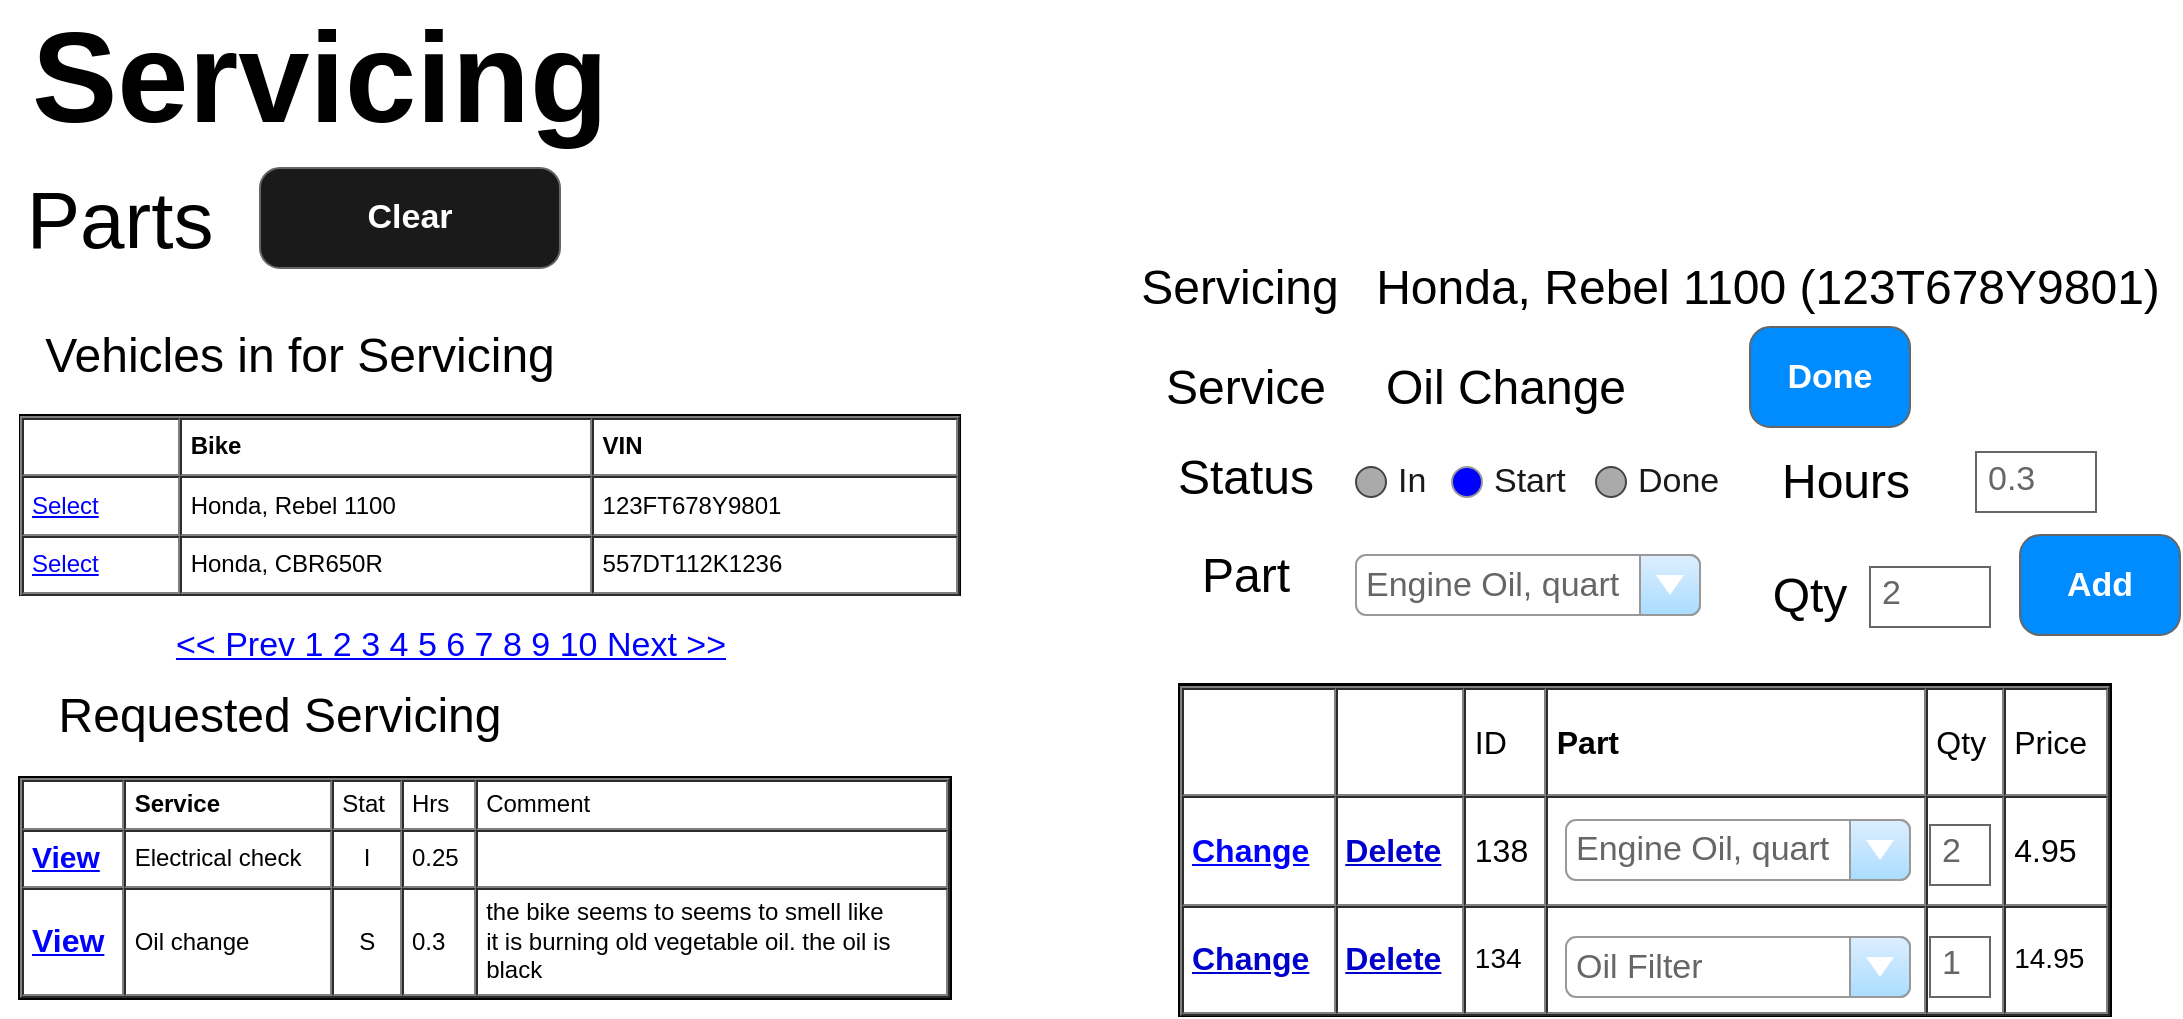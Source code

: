 <mxfile version="14.7.0" type="device"><diagram id="8QQOBJP8_sdLGPjlqtr3" name="Page-1"><mxGraphModel dx="1102" dy="535" grid="1" gridSize="10" guides="1" tooltips="1" connect="1" arrows="1" fold="1" page="1" pageScale="1" pageWidth="1100" pageHeight="850" math="0" shadow="0"><root><mxCell id="0"/><mxCell id="1" parent="0"/><mxCell id="VRTDoa-nNHerOPs8tOf3-1" value="&lt;b&gt;&lt;font style=&quot;font-size: 64px&quot;&gt;Servicing&lt;/font&gt;&lt;/b&gt;" style="text;html=1;strokeColor=none;fillColor=none;align=center;verticalAlign=middle;whiteSpace=wrap;rounded=0;" parent="1" vertex="1"><mxGeometry x="160" y="40" width="40" height="20" as="geometry"/></mxCell><mxCell id="VRTDoa-nNHerOPs8tOf3-2" value="Parts" style="text;html=1;strokeColor=none;fillColor=none;align=center;verticalAlign=middle;whiteSpace=wrap;rounded=0;fontSize=40;" parent="1" vertex="1"><mxGeometry x="60" y="110" width="40" height="20" as="geometry"/></mxCell><mxCell id="VRTDoa-nNHerOPs8tOf3-3" value="Clear" style="strokeWidth=1;shadow=0;dashed=0;align=center;html=1;shape=mxgraph.mockup.buttons.button;strokeColor=#666666;fontColor=#ffffff;mainText=;buttonStyle=round;fontSize=17;fontStyle=1;whiteSpace=wrap;fillColor=#1A1A1A;" parent="1" vertex="1"><mxGeometry x="150" y="95" width="150" height="50" as="geometry"/></mxCell><mxCell id="VRTDoa-nNHerOPs8tOf3-10" value="&lt;table cellpadding=&quot;4&quot; cellspacing=&quot;0&quot; border=&quot;1&quot; style=&quot;font-size: 1em ; width: 100% ; height: 100%&quot;&gt;&lt;tbody&gt;&lt;tr&gt;&lt;th&gt;&lt;br&gt;&lt;/th&gt;&lt;th&gt;Bike&lt;/th&gt;&lt;td&gt;&lt;b&gt;VIN&lt;/b&gt;&lt;/td&gt;&lt;/tr&gt;&lt;tr&gt;&lt;td&gt;&lt;font color=&quot;#0000ff&quot;&gt;&lt;u&gt;Select&lt;/u&gt;&lt;/font&gt;&lt;/td&gt;&lt;td&gt;Honda, Rebel 1100&lt;/td&gt;&lt;td&gt;123FT678Y9801&lt;/td&gt;&lt;/tr&gt;&lt;tr&gt;&lt;td&gt;&lt;u style=&quot;color: rgb(0 , 0 , 255)&quot;&gt;Select&lt;/u&gt;&lt;br&gt;&lt;/td&gt;&lt;td&gt;Honda, CBR650R&lt;/td&gt;&lt;td&gt;557DT112K1236&lt;/td&gt;&lt;/tr&gt;&lt;/tbody&gt;&lt;/table&gt; " style="verticalAlign=top;align=left;overflow=fill;fontSize=12;fontFamily=Helvetica;html=1" parent="1" vertex="1"><mxGeometry x="30" y="218.5" width="470" height="90" as="geometry"/></mxCell><mxCell id="VRTDoa-nNHerOPs8tOf3-11" value="&lt;&lt; Prev 1 2 3 4 5 6 7 8 9 10 Next &gt;&gt;" style="strokeWidth=1;shadow=0;dashed=0;align=center;html=1;shape=mxgraph.mockup.navigation.pagination;linkText=;fontSize=17;fontColor=#0000ff;fontStyle=4;" parent="1" vertex="1"><mxGeometry x="70" y="318.5" width="350" height="30" as="geometry"/></mxCell><mxCell id="VRTDoa-nNHerOPs8tOf3-23" value="&lt;span style=&quot;font-size: 24px&quot;&gt;Service&lt;/span&gt;" style="text;html=1;strokeColor=none;fillColor=none;align=center;verticalAlign=middle;whiteSpace=wrap;rounded=0;fontSize=35;" parent="1" vertex="1"><mxGeometry x="588" y="189.5" width="110" height="20" as="geometry"/></mxCell><mxCell id="VRTDoa-nNHerOPs8tOf3-25" value="Done" style="strokeWidth=1;shadow=0;dashed=0;align=center;html=1;shape=mxgraph.mockup.buttons.button;strokeColor=#666666;fontColor=#ffffff;mainText=;buttonStyle=round;fontSize=17;fontStyle=1;fillColor=#008cff;whiteSpace=wrap;" parent="1" vertex="1"><mxGeometry x="895" y="174.5" width="80" height="50" as="geometry"/></mxCell><mxCell id="VRTDoa-nNHerOPs8tOf3-26" value="&lt;span style=&quot;font-size: 24px&quot;&gt;Status&lt;/span&gt;" style="text;html=1;strokeColor=none;fillColor=none;align=center;verticalAlign=middle;whiteSpace=wrap;rounded=0;fontSize=35;" parent="1" vertex="1"><mxGeometry x="588" y="229.5" width="110" height="30" as="geometry"/></mxCell><mxCell id="VRTDoa-nNHerOPs8tOf3-31" value="&lt;span style=&quot;font-size: 24px&quot;&gt;Hours&lt;/span&gt;" style="text;html=1;strokeColor=none;fillColor=none;align=center;verticalAlign=middle;whiteSpace=wrap;rounded=0;fontSize=35;" parent="1" vertex="1"><mxGeometry x="888" y="232" width="110" height="30" as="geometry"/></mxCell><mxCell id="VRTDoa-nNHerOPs8tOf3-32" value="0.3" style="strokeWidth=1;shadow=0;dashed=0;align=center;html=1;shape=mxgraph.mockup.text.textBox;fontColor=#666666;align=left;fontSize=17;spacingLeft=4;spacingTop=-3;strokeColor=#666666;mainText=" parent="1" vertex="1"><mxGeometry x="1008" y="237" width="60" height="30" as="geometry"/></mxCell><mxCell id="VRTDoa-nNHerOPs8tOf3-42" value="&lt;table cellpadding=&quot;4&quot; cellspacing=&quot;0&quot; border=&quot;1&quot; style=&quot;font-size: 1em ; width: 100% ; height: 100%&quot;&gt;&lt;tbody&gt;&lt;tr&gt;&lt;th&gt;&amp;nbsp;&lt;/th&gt;&lt;th&gt;Service&lt;/th&gt;&lt;td&gt;Stat&lt;/td&gt;&lt;td&gt;Hrs&lt;/td&gt;&lt;td&gt;Comment&lt;/td&gt;&lt;/tr&gt;&lt;tr&gt;&lt;td&gt;&lt;span style=&quot;font-size: 15px&quot;&gt;&lt;b&gt;&lt;font color=&quot;#0000ff&quot;&gt;&lt;u&gt;View&lt;/u&gt;&lt;/font&gt;&lt;/b&gt;&lt;/span&gt;&lt;/td&gt;&lt;td&gt;Electrical check&lt;/td&gt;&lt;td style=&quot;text-align: center&quot;&gt;I&lt;/td&gt;&lt;td&gt;0.25&lt;/td&gt;&lt;td&gt;&lt;br&gt;&lt;/td&gt;&lt;/tr&gt;&lt;tr&gt;&lt;td&gt;&lt;font color=&quot;#0000ff&quot; style=&quot;font-size: 16px&quot;&gt;&lt;u&gt;&lt;b&gt;View&lt;/b&gt;&lt;/u&gt;&lt;/font&gt;&lt;/td&gt;&lt;td&gt;Oil change&lt;/td&gt;&lt;td style=&quot;text-align: center&quot;&gt;S&lt;/td&gt;&lt;td&gt;0.3&lt;/td&gt;&lt;td&gt;the bike seems to seems to smell like&lt;br&gt;it is burning old vegetable oil. the oil is&lt;br&gt;black&lt;/td&gt;&lt;/tr&gt;&lt;/tbody&gt;&lt;/table&gt; " style="verticalAlign=top;align=left;overflow=fill;fontSize=12;fontFamily=Helvetica;html=1;strokeWidth=2;fillColor=#FFFFFF;" parent="1" vertex="1"><mxGeometry x="30" y="400" width="465" height="110" as="geometry"/></mxCell><mxCell id="VRTDoa-nNHerOPs8tOf3-43" value="&lt;span style=&quot;font-size: 24px&quot;&gt;Oil Change&lt;/span&gt;" style="text;html=1;strokeColor=none;fillColor=none;align=center;verticalAlign=middle;whiteSpace=wrap;rounded=0;fontSize=35;fontStyle=0" parent="1" vertex="1"><mxGeometry x="698" y="189.5" width="150" height="20" as="geometry"/></mxCell><mxCell id="VRTDoa-nNHerOPs8tOf3-45" value="&lt;font color=&quot;#1a1a1a&quot;&gt;Start&lt;/font&gt;" style="shape=ellipse;rSize=0;strokeColor=#999999;html=1;align=left;spacingLeft=4;fontSize=17;fontColor=#666666;labelPosition=right;fillColor=#0000FF;" parent="1" vertex="1"><mxGeometry x="746" y="244.5" width="15" height="15" as="geometry"/></mxCell><mxCell id="VRTDoa-nNHerOPs8tOf3-47" value="&lt;font color=&quot;#1a1a1a&quot;&gt;Done&lt;/font&gt;" style="shape=ellipse;rSize=0;fillColor=#aaaaaa;strokeColor=#444444;html=1;align=left;spacingLeft=4;fontSize=17;fontColor=#008cff;labelPosition=right;" parent="1" vertex="1"><mxGeometry x="818" y="244.5" width="15" height="15" as="geometry"/></mxCell><mxCell id="VRTDoa-nNHerOPs8tOf3-55" value="&lt;table cellpadding=&quot;4&quot; cellspacing=&quot;0&quot; border=&quot;1&quot; style=&quot;font-size: 1em ; width: 100% ; height: 100%&quot;&gt;&lt;tbody style=&quot;font-size: 16px&quot;&gt;&lt;tr&gt;&lt;th&gt;&amp;nbsp;&lt;/th&gt;&lt;td&gt;&lt;br&gt;&lt;/td&gt;&lt;td&gt;ID&lt;/td&gt;&lt;th&gt;Part&lt;/th&gt;&lt;td&gt;Qty&lt;/td&gt;&lt;td&gt;Price&lt;/td&gt;&lt;/tr&gt;&lt;tr&gt;&lt;td&gt;&lt;font color=&quot;#0000ff&quot; style=&quot;font-size: 16px&quot;&gt;&lt;u&gt;&lt;b&gt;Change&lt;/b&gt;&lt;/u&gt;&lt;/font&gt;&lt;/td&gt;&lt;td&gt;&lt;font color=&quot;#0000cc&quot; size=&quot;1&quot;&gt;&lt;b&gt;&lt;u style=&quot;font-size: 16px&quot;&gt;Delete&lt;/u&gt;&lt;/b&gt;&lt;/font&gt;&lt;/td&gt;&lt;td&gt;138&lt;/td&gt;&lt;td&gt;&amp;nbsp; &amp;nbsp; &amp;nbsp; &amp;nbsp; &amp;nbsp; &amp;nbsp; &amp;nbsp; &amp;nbsp; &amp;nbsp; &amp;nbsp; &amp;nbsp; &amp;nbsp; &amp;nbsp; &amp;nbsp; &amp;nbsp; &amp;nbsp; &amp;nbsp; &amp;nbsp;&amp;nbsp;&lt;/td&gt;&lt;td&gt;&lt;br&gt;&lt;/td&gt;&lt;td&gt;4.95&lt;/td&gt;&lt;/tr&gt;&lt;tr style=&quot;font-size: 14px&quot;&gt;&lt;td&gt;&lt;font color=&quot;#0000cc&quot; size=&quot;1&quot;&gt;&lt;b style=&quot;font-size: 16px&quot;&gt;&lt;u&gt;Change&lt;/u&gt;&lt;/b&gt;&lt;/font&gt;&lt;/td&gt;&lt;td&gt;&lt;font color=&quot;#0000cc&quot; size=&quot;1&quot;&gt;&lt;b&gt;&lt;u style=&quot;font-size: 16px&quot;&gt;Delete&lt;/u&gt;&lt;/b&gt;&lt;/font&gt;&lt;/td&gt;&lt;td&gt;134&lt;/td&gt;&lt;td&gt;&lt;br&gt;&lt;/td&gt;&lt;td&gt;&lt;br&gt;&lt;/td&gt;&lt;td&gt;14.95&lt;/td&gt;&lt;/tr&gt;&lt;/tbody&gt;&lt;/table&gt; " style="verticalAlign=top;align=left;overflow=fill;fontSize=12;fontFamily=Helvetica;html=1;strokeWidth=2;fillColor=#FFFFFF;" parent="1" vertex="1"><mxGeometry x="610" y="353.5" width="465" height="165" as="geometry"/></mxCell><mxCell id="VRTDoa-nNHerOPs8tOf3-56" value="Engine Oil, quart" style="strokeWidth=1;shadow=0;dashed=0;align=center;html=1;shape=mxgraph.mockup.forms.comboBox;strokeColor=#999999;fillColor=#ddeeff;align=left;fillColor2=#aaddff;mainText=;fontColor=#666666;fontSize=17;spacingLeft=3;" parent="1" vertex="1"><mxGeometry x="803" y="421" width="172" height="30" as="geometry"/></mxCell><mxCell id="VRTDoa-nNHerOPs8tOf3-58" value="2&lt;span style=&quot;color: rgba(0 , 0 , 0 , 0) ; font-family: monospace ; font-size: 0px&quot;&gt;%3CmxGraphModel%3E%3Croot%3E%3CmxCell%20id%3D%220%22%2F%3E%3CmxCell%20id%3D%221%22%20parent%3D%220%22%2F%3E%3CmxCell%20id%3D%222%22%20value%3D%221%22%20style%3D%22strokeWidth%3D1%3Bshadow%3D0%3Bdashed%3D0%3Balign%3Dcenter%3Bhtml%3D1%3Bshape%3Dmxgraph.mockup.text.textBox%3BfontColor%3D%23666666%3Balign%3Dleft%3BfontSize%3D17%3BspacingLeft%3D4%3BspacingTop%3D-3%3BstrokeColor%3D%23666666%3BmainText%3D%22%20vertex%3D%221%22%20parent%3D%221%22%3E%3CmxGeometry%20x%3D%22946%22%20y%3D%22250%22%20width%3D%2230%22%20height%3D%2230%22%20as%3D%22geometry%22%2F%3E%3C%2FmxCell%3E%3C%2Froot%3E%3C%2FmxGraphModel%3E&lt;/span&gt;" style="strokeWidth=1;shadow=0;dashed=0;align=center;html=1;shape=mxgraph.mockup.text.textBox;fontColor=#666666;align=left;fontSize=17;spacingLeft=4;spacingTop=-3;strokeColor=#666666;mainText=" parent="1" vertex="1"><mxGeometry x="985" y="423.5" width="30" height="30" as="geometry"/></mxCell><mxCell id="VRTDoa-nNHerOPs8tOf3-59" value="1" style="strokeWidth=1;shadow=0;dashed=0;align=center;html=1;shape=mxgraph.mockup.text.textBox;fontColor=#666666;align=left;fontSize=17;spacingLeft=4;spacingTop=-3;strokeColor=#666666;mainText=" parent="1" vertex="1"><mxGeometry x="985" y="479.5" width="30" height="30" as="geometry"/></mxCell><mxCell id="VRTDoa-nNHerOPs8tOf3-65" value="&lt;font color=&quot;#1a1a1a&quot;&gt;In&lt;/font&gt;" style="shape=ellipse;rSize=0;fillColor=#aaaaaa;strokeColor=#444444;html=1;align=left;spacingLeft=4;fontSize=17;fontColor=#008cff;labelPosition=right;" parent="1" vertex="1"><mxGeometry x="698" y="244.5" width="15" height="15" as="geometry"/></mxCell><mxCell id="JAeLhLvx2FQIX1QqBO3E-1" value="&lt;span style=&quot;font-size: 24px&quot;&gt;Vehicles in for Servicing&lt;/span&gt;" style="text;html=1;strokeColor=none;fillColor=none;align=center;verticalAlign=middle;whiteSpace=wrap;rounded=0;fontSize=35;fontStyle=0" parent="1" vertex="1"><mxGeometry x="30" y="173.5" width="280" height="20" as="geometry"/></mxCell><mxCell id="JAeLhLvx2FQIX1QqBO3E-2" value="&lt;span style=&quot;font-size: 24px&quot;&gt;Servicing&lt;/span&gt;" style="text;html=1;strokeColor=none;fillColor=none;align=center;verticalAlign=middle;whiteSpace=wrap;rounded=0;fontSize=35;fontStyle=0" parent="1" vertex="1"><mxGeometry x="500" y="140" width="280" height="20" as="geometry"/></mxCell><mxCell id="JAeLhLvx2FQIX1QqBO3E-3" value="&lt;span style=&quot;font-size: 24px&quot;&gt;Honda, Rebel 1100 (123T678Y9801)&lt;/span&gt;" style="text;html=1;strokeColor=none;fillColor=none;align=center;verticalAlign=middle;whiteSpace=wrap;rounded=0;fontSize=35;fontStyle=0" parent="1" vertex="1"><mxGeometry x="698" y="140" width="412" height="20" as="geometry"/></mxCell><mxCell id="5FEfranYRXywZXAf1Srl-1" value="&lt;span style=&quot;font-size: 24px&quot;&gt;Requested Servicing&lt;/span&gt;" style="text;html=1;strokeColor=none;fillColor=none;align=center;verticalAlign=middle;whiteSpace=wrap;rounded=0;fontSize=35;fontStyle=0" parent="1" vertex="1"><mxGeometry x="20" y="353.5" width="280" height="20" as="geometry"/></mxCell><mxCell id="cCmWZvs1UldcSUHbjZh2-1" value="Oil Filter" style="strokeWidth=1;shadow=0;dashed=0;align=center;html=1;shape=mxgraph.mockup.forms.comboBox;strokeColor=#999999;fillColor=#ddeeff;align=left;fillColor2=#aaddff;mainText=;fontColor=#666666;fontSize=17;spacingLeft=3;" parent="1" vertex="1"><mxGeometry x="803" y="479.5" width="172" height="30" as="geometry"/></mxCell><mxCell id="cCmWZvs1UldcSUHbjZh2-2" value="&lt;span style=&quot;font-size: 24px&quot;&gt;Part&lt;/span&gt;" style="text;html=1;strokeColor=none;fillColor=none;align=center;verticalAlign=middle;whiteSpace=wrap;rounded=0;fontSize=35;" parent="1" vertex="1"><mxGeometry x="588" y="278.5" width="110" height="30" as="geometry"/></mxCell><mxCell id="cCmWZvs1UldcSUHbjZh2-3" value="Engine Oil, quart" style="strokeWidth=1;shadow=0;dashed=0;align=center;html=1;shape=mxgraph.mockup.forms.comboBox;strokeColor=#999999;fillColor=#ddeeff;align=left;fillColor2=#aaddff;mainText=;fontColor=#666666;fontSize=17;spacingLeft=3;" parent="1" vertex="1"><mxGeometry x="698" y="288.5" width="172" height="30" as="geometry"/></mxCell><mxCell id="cCmWZvs1UldcSUHbjZh2-4" value="Add" style="strokeWidth=1;shadow=0;dashed=0;align=center;html=1;shape=mxgraph.mockup.buttons.button;strokeColor=#666666;fontColor=#ffffff;mainText=;buttonStyle=round;fontSize=17;fontStyle=1;fillColor=#008cff;whiteSpace=wrap;" parent="1" vertex="1"><mxGeometry x="1030" y="278.5" width="80" height="50" as="geometry"/></mxCell><mxCell id="D7KCdTLUkZmG_QODBViR-1" value="&lt;span style=&quot;font-size: 24px&quot;&gt;Qty&lt;/span&gt;" style="text;html=1;strokeColor=none;fillColor=none;align=center;verticalAlign=middle;whiteSpace=wrap;rounded=0;fontSize=35;" parent="1" vertex="1"><mxGeometry x="870" y="288.5" width="110" height="30" as="geometry"/></mxCell><mxCell id="D7KCdTLUkZmG_QODBViR-2" value="2" style="strokeWidth=1;shadow=0;dashed=0;align=center;html=1;shape=mxgraph.mockup.text.textBox;fontColor=#666666;align=left;fontSize=17;spacingLeft=4;spacingTop=-3;strokeColor=#666666;mainText=" parent="1" vertex="1"><mxGeometry x="955" y="294.5" width="60" height="30" as="geometry"/></mxCell></root></mxGraphModel></diagram></mxfile>